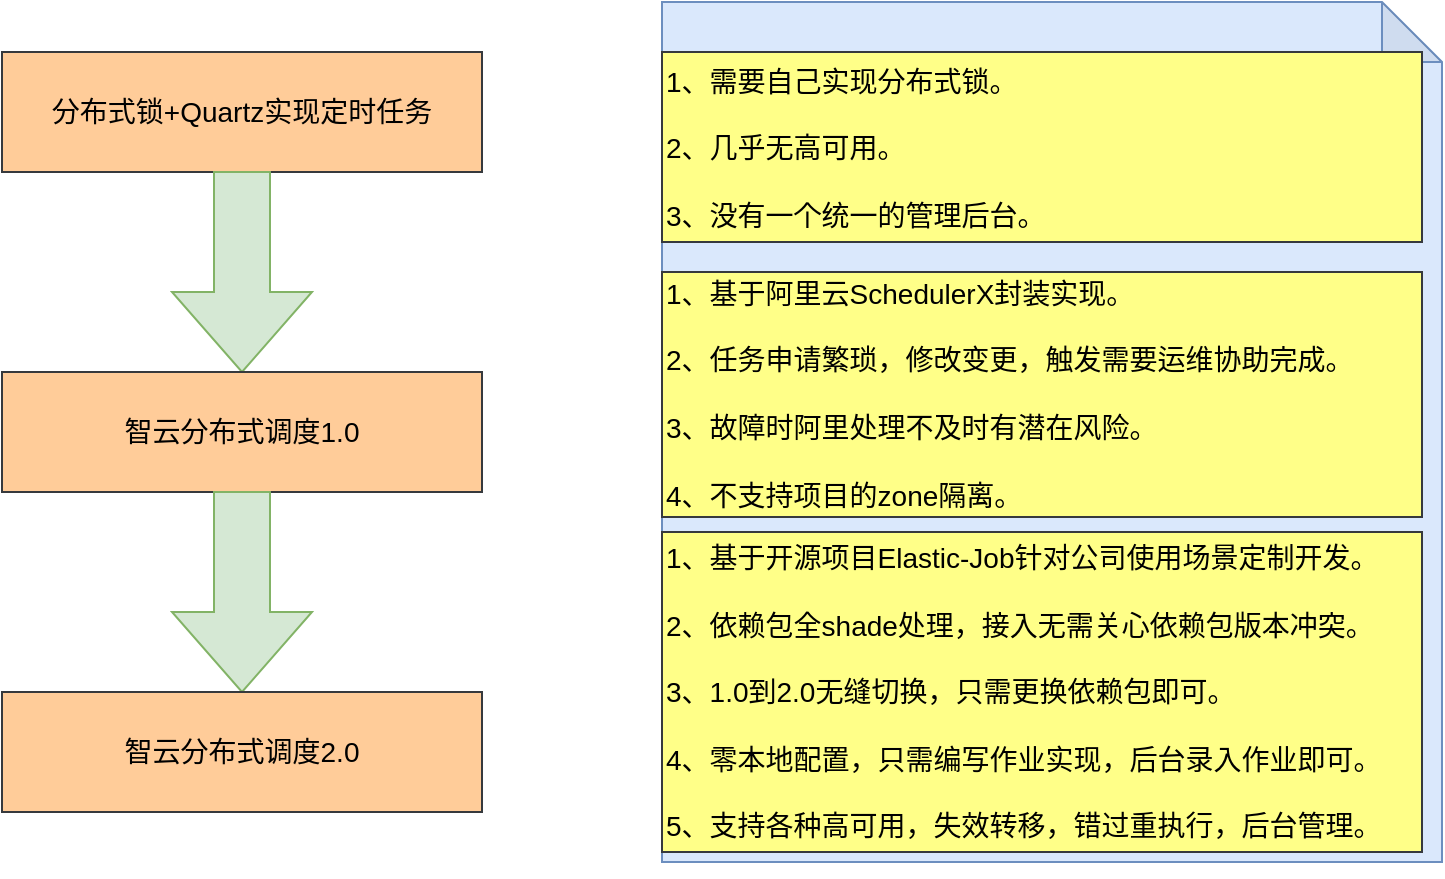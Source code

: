 <mxfile version="15.1.4" type="github">
  <diagram id="EDpGnKBvicJj4246qPKO" name="Page-1">
    <mxGraphModel dx="926" dy="553" grid="1" gridSize="10" guides="1" tooltips="1" connect="1" arrows="1" fold="1" page="1" pageScale="1" pageWidth="827" pageHeight="1169" math="0" shadow="0">
      <root>
        <mxCell id="0" />
        <mxCell id="1" parent="0" />
        <mxCell id="ktdczriPKh5tT-FEh74--2" value="&lt;font style=&quot;font-size: 14px&quot;&gt;分布式锁+Quartz实现定时任务&lt;/font&gt;" style="rounded=0;whiteSpace=wrap;html=1;strokeColor=#36393d;fillColor=#ffcc99;" vertex="1" parent="1">
          <mxGeometry x="40" y="40" width="240" height="60" as="geometry" />
        </mxCell>
        <mxCell id="ktdczriPKh5tT-FEh74--5" value="" style="shape=note;whiteSpace=wrap;html=1;backgroundOutline=1;darkOpacity=0.05;align=left;fillColor=#dae8fc;strokeColor=#6c8ebf;" vertex="1" parent="1">
          <mxGeometry x="370" y="15" width="390" height="430" as="geometry" />
        </mxCell>
        <mxCell id="ktdczriPKh5tT-FEh74--6" value="&lt;span style=&quot;font-size: 14px&quot;&gt;1、需要自己实现分布式锁。&lt;br&gt;&lt;br&gt;2、几乎无高可用。&lt;br&gt;&lt;br&gt;3、没有一个统一的管理后台。&lt;/span&gt;" style="rounded=0;whiteSpace=wrap;html=1;strokeColor=#36393d;fillColor=#ffff88;align=left;" vertex="1" parent="1">
          <mxGeometry x="370" y="40" width="380" height="95" as="geometry" />
        </mxCell>
        <mxCell id="ktdczriPKh5tT-FEh74--7" value="" style="html=1;shadow=0;dashed=0;align=center;verticalAlign=middle;shape=mxgraph.arrows2.arrow;dy=0.6;dx=40;direction=south;notch=0;fillColor=#d5e8d4;strokeColor=#82b366;" vertex="1" parent="1">
          <mxGeometry x="125" y="100" width="70" height="100" as="geometry" />
        </mxCell>
        <mxCell id="ktdczriPKh5tT-FEh74--8" value="&lt;font style=&quot;font-size: 14px&quot;&gt;智云分布式调度1.0&lt;/font&gt;" style="rounded=0;whiteSpace=wrap;html=1;strokeColor=#36393d;fillColor=#ffcc99;" vertex="1" parent="1">
          <mxGeometry x="40" y="200" width="240" height="60" as="geometry" />
        </mxCell>
        <mxCell id="ktdczriPKh5tT-FEh74--9" value="" style="html=1;shadow=0;dashed=0;align=center;verticalAlign=middle;shape=mxgraph.arrows2.arrow;dy=0.6;dx=40;direction=south;notch=0;fillColor=#d5e8d4;strokeColor=#82b366;" vertex="1" parent="1">
          <mxGeometry x="125" y="260" width="70" height="100" as="geometry" />
        </mxCell>
        <mxCell id="ktdczriPKh5tT-FEh74--10" value="&lt;font style=&quot;font-size: 14px&quot;&gt;智云分布式调度2.0&lt;/font&gt;" style="rounded=0;whiteSpace=wrap;html=1;strokeColor=#36393d;fillColor=#ffcc99;" vertex="1" parent="1">
          <mxGeometry x="40" y="360" width="240" height="60" as="geometry" />
        </mxCell>
        <mxCell id="ktdczriPKh5tT-FEh74--12" value="&lt;span style=&quot;font-size: 14px&quot;&gt;1、基于阿里云SchedulerX封装实现。&lt;br&gt;&lt;br&gt;2、任务申请繁琐，修改变更，触发需要运维协助完成。&lt;br&gt;&lt;br&gt;3、故障时阿里处理不及时有潜在风险。&lt;br&gt;&lt;br&gt;4、不支持项目的zone隔离。&lt;/span&gt;" style="rounded=0;whiteSpace=wrap;html=1;strokeColor=#36393d;fillColor=#ffff88;align=left;" vertex="1" parent="1">
          <mxGeometry x="370" y="150" width="380" height="122.5" as="geometry" />
        </mxCell>
        <mxCell id="ktdczriPKh5tT-FEh74--13" value="&lt;span style=&quot;font-size: 14px&quot;&gt;&lt;br&gt;1、基于开源项目Elastic-Job针对公司使用场景定制开发。&lt;br&gt;&lt;br&gt;2、依赖包全shade处理，接入无需关心依赖包版本冲突。&lt;br&gt;&lt;br&gt;3、1.0到2.0无缝切换，只需更换依赖包即可。&lt;br&gt;&lt;br&gt;4、零本地配置，只需编写作业实现，后台录入作业即可。&lt;br&gt;&lt;br&gt;5、支持各种高可用，失效转移，错过重执行，后台管理。&lt;br&gt;&lt;br&gt;&lt;/span&gt;" style="rounded=0;whiteSpace=wrap;html=1;strokeColor=#36393d;fillColor=#ffff88;align=left;" vertex="1" parent="1">
          <mxGeometry x="370" y="280" width="380" height="160" as="geometry" />
        </mxCell>
      </root>
    </mxGraphModel>
  </diagram>
</mxfile>
